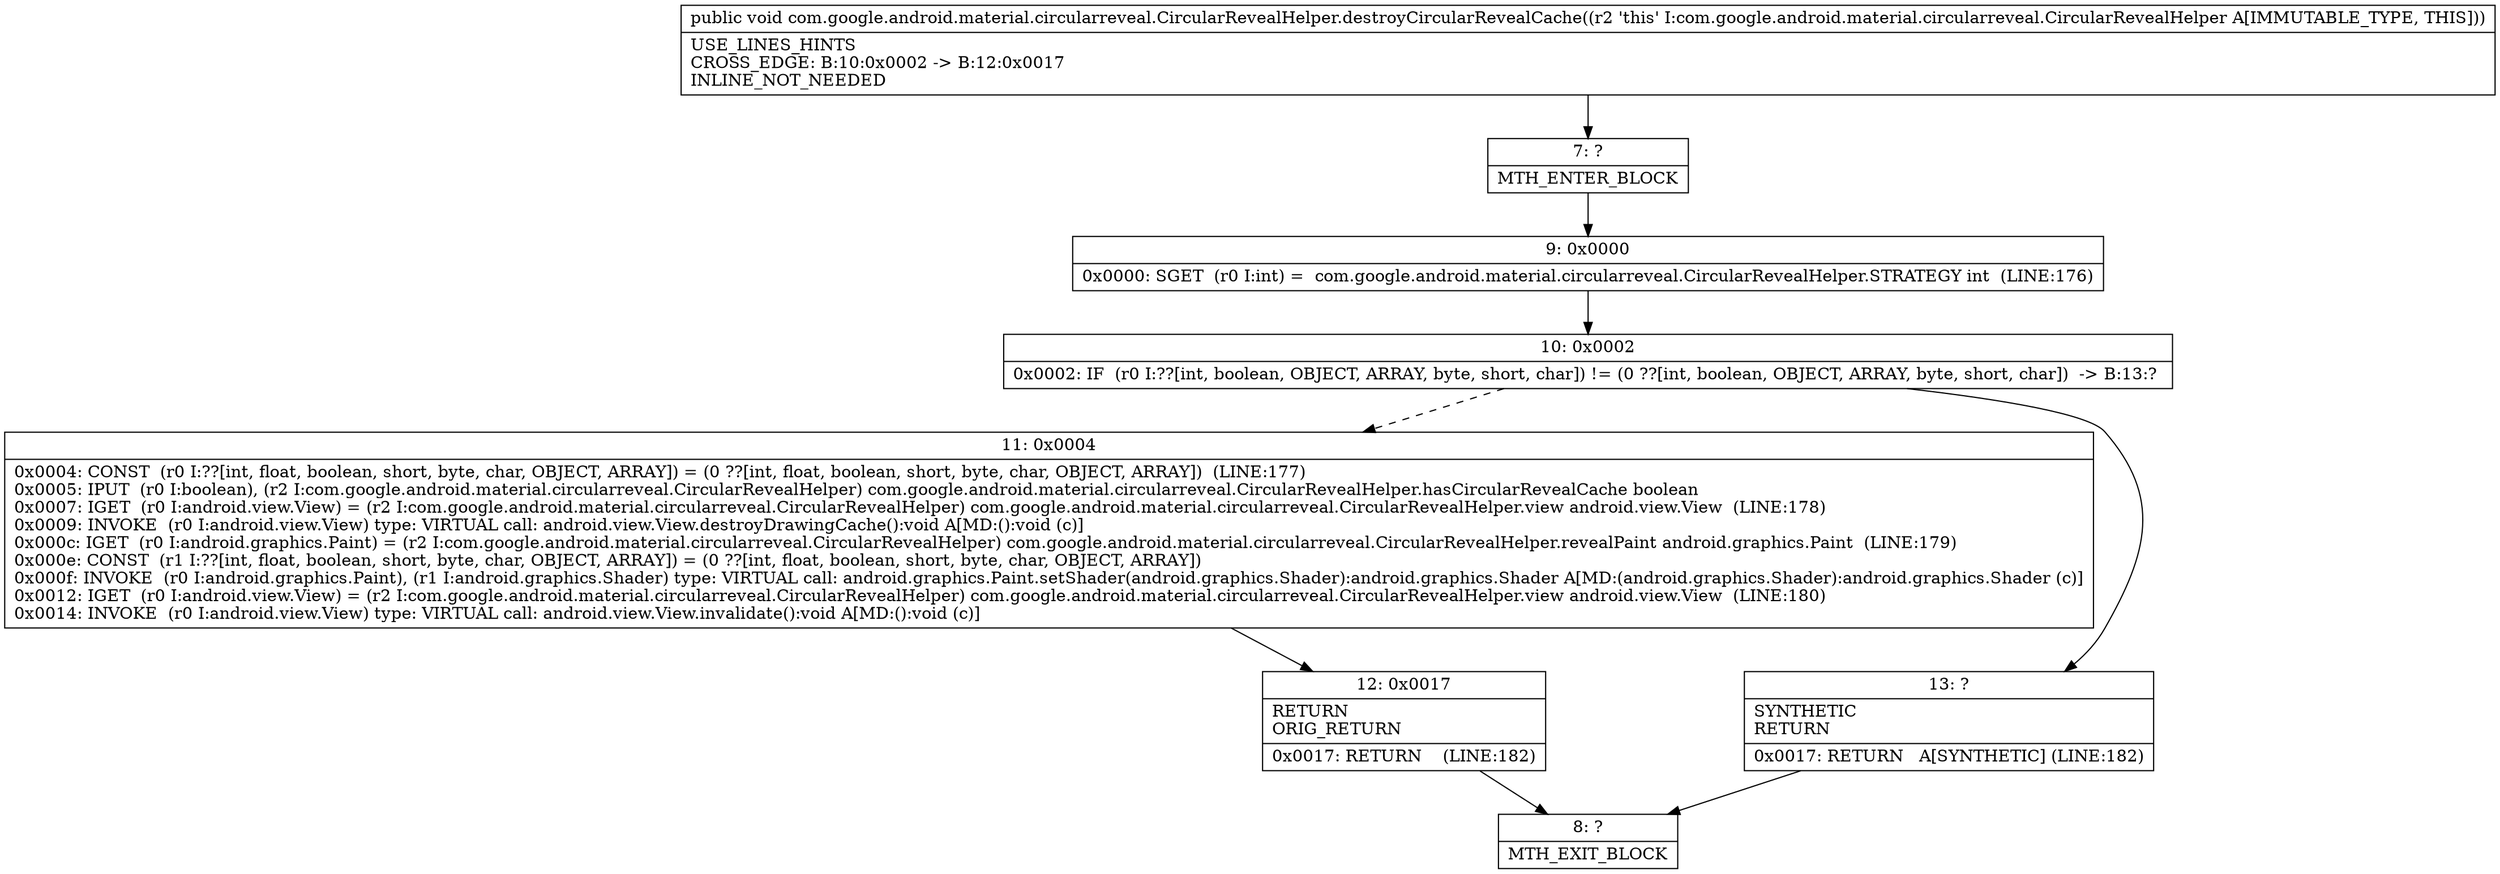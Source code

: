 digraph "CFG forcom.google.android.material.circularreveal.CircularRevealHelper.destroyCircularRevealCache()V" {
Node_7 [shape=record,label="{7\:\ ?|MTH_ENTER_BLOCK\l}"];
Node_9 [shape=record,label="{9\:\ 0x0000|0x0000: SGET  (r0 I:int) =  com.google.android.material.circularreveal.CircularRevealHelper.STRATEGY int  (LINE:176)\l}"];
Node_10 [shape=record,label="{10\:\ 0x0002|0x0002: IF  (r0 I:??[int, boolean, OBJECT, ARRAY, byte, short, char]) != (0 ??[int, boolean, OBJECT, ARRAY, byte, short, char])  \-\> B:13:? \l}"];
Node_11 [shape=record,label="{11\:\ 0x0004|0x0004: CONST  (r0 I:??[int, float, boolean, short, byte, char, OBJECT, ARRAY]) = (0 ??[int, float, boolean, short, byte, char, OBJECT, ARRAY])  (LINE:177)\l0x0005: IPUT  (r0 I:boolean), (r2 I:com.google.android.material.circularreveal.CircularRevealHelper) com.google.android.material.circularreveal.CircularRevealHelper.hasCircularRevealCache boolean \l0x0007: IGET  (r0 I:android.view.View) = (r2 I:com.google.android.material.circularreveal.CircularRevealHelper) com.google.android.material.circularreveal.CircularRevealHelper.view android.view.View  (LINE:178)\l0x0009: INVOKE  (r0 I:android.view.View) type: VIRTUAL call: android.view.View.destroyDrawingCache():void A[MD:():void (c)]\l0x000c: IGET  (r0 I:android.graphics.Paint) = (r2 I:com.google.android.material.circularreveal.CircularRevealHelper) com.google.android.material.circularreveal.CircularRevealHelper.revealPaint android.graphics.Paint  (LINE:179)\l0x000e: CONST  (r1 I:??[int, float, boolean, short, byte, char, OBJECT, ARRAY]) = (0 ??[int, float, boolean, short, byte, char, OBJECT, ARRAY]) \l0x000f: INVOKE  (r0 I:android.graphics.Paint), (r1 I:android.graphics.Shader) type: VIRTUAL call: android.graphics.Paint.setShader(android.graphics.Shader):android.graphics.Shader A[MD:(android.graphics.Shader):android.graphics.Shader (c)]\l0x0012: IGET  (r0 I:android.view.View) = (r2 I:com.google.android.material.circularreveal.CircularRevealHelper) com.google.android.material.circularreveal.CircularRevealHelper.view android.view.View  (LINE:180)\l0x0014: INVOKE  (r0 I:android.view.View) type: VIRTUAL call: android.view.View.invalidate():void A[MD:():void (c)]\l}"];
Node_12 [shape=record,label="{12\:\ 0x0017|RETURN\lORIG_RETURN\l|0x0017: RETURN    (LINE:182)\l}"];
Node_8 [shape=record,label="{8\:\ ?|MTH_EXIT_BLOCK\l}"];
Node_13 [shape=record,label="{13\:\ ?|SYNTHETIC\lRETURN\l|0x0017: RETURN   A[SYNTHETIC] (LINE:182)\l}"];
MethodNode[shape=record,label="{public void com.google.android.material.circularreveal.CircularRevealHelper.destroyCircularRevealCache((r2 'this' I:com.google.android.material.circularreveal.CircularRevealHelper A[IMMUTABLE_TYPE, THIS]))  | USE_LINES_HINTS\lCROSS_EDGE: B:10:0x0002 \-\> B:12:0x0017\lINLINE_NOT_NEEDED\l}"];
MethodNode -> Node_7;Node_7 -> Node_9;
Node_9 -> Node_10;
Node_10 -> Node_11[style=dashed];
Node_10 -> Node_13;
Node_11 -> Node_12;
Node_12 -> Node_8;
Node_13 -> Node_8;
}

